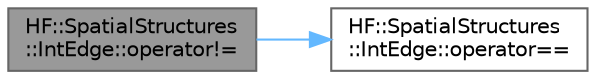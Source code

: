 digraph "HF::SpatialStructures::IntEdge::operator!="
{
 // LATEX_PDF_SIZE
  bgcolor="transparent";
  edge [fontname=Helvetica,fontsize=10,labelfontname=Helvetica,labelfontsize=10];
  node [fontname=Helvetica,fontsize=10,shape=box,height=0.2,width=0.4];
  rankdir="LR";
  Node1 [label="HF::SpatialStructures\l::IntEdge::operator!=",height=0.2,width=0.4,color="gray40", fillcolor="grey60", style="filled", fontcolor="black",tooltip=" "];
  Node1 -> Node2 [color="steelblue1",style="solid"];
  Node2 [label="HF::SpatialStructures\l::IntEdge::operator==",height=0.2,width=0.4,color="grey40", fillcolor="white", style="filled",URL="$a01531.html#a91ac84bc02c43599fa900a1e968dca5d",tooltip=" "];
}
